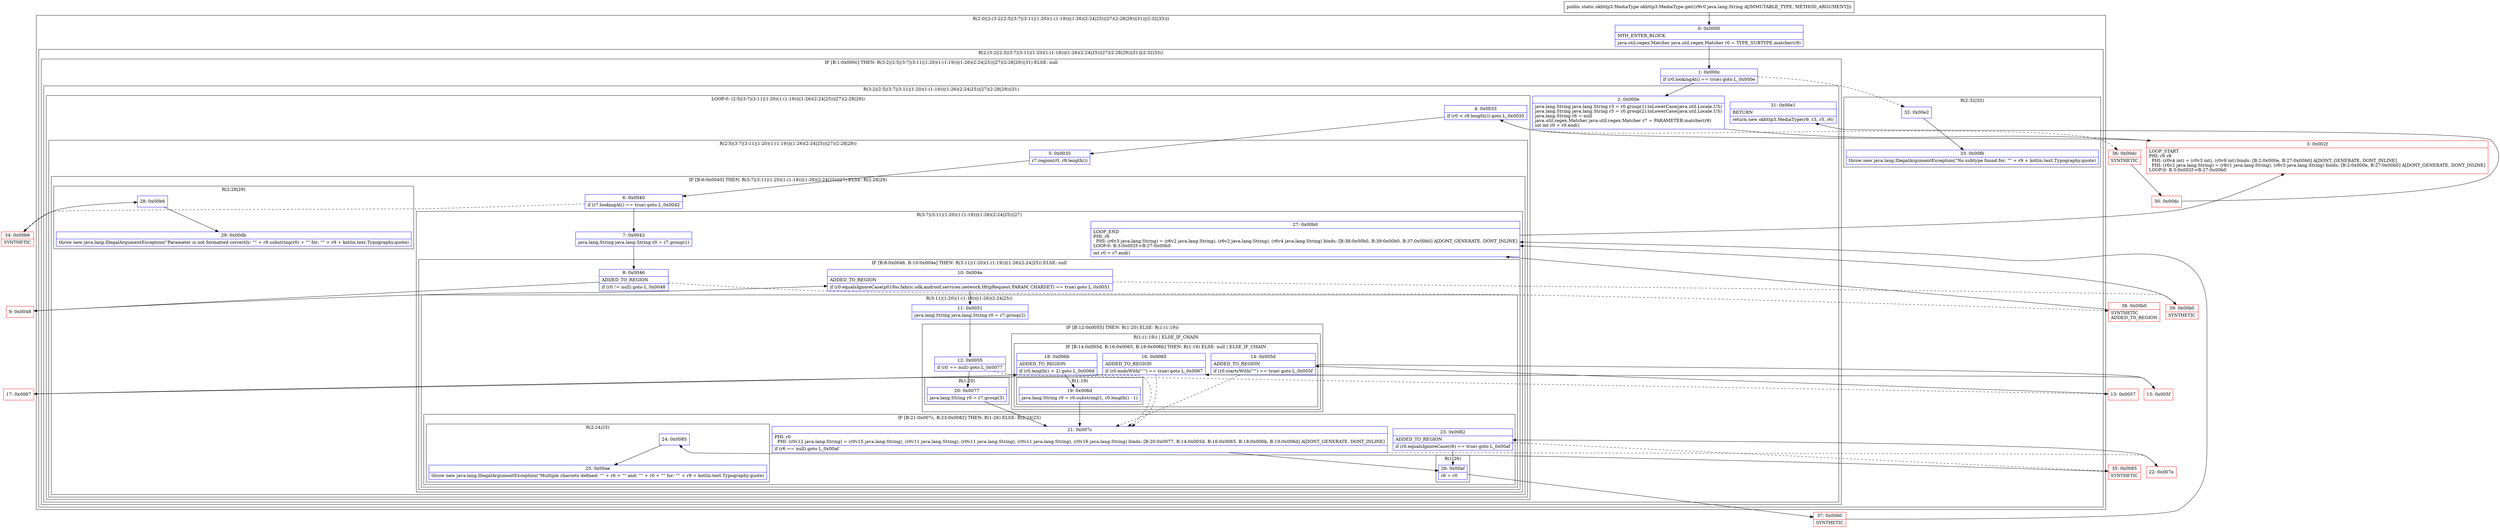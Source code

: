 digraph "CFG forokhttp3.MediaType.get(Ljava\/lang\/String;)Lokhttp3\/MediaType;" {
subgraph cluster_Region_1120355960 {
label = "R(2:0|(2:(3:2|(2:5|(3:7|(3:11|(1:20)(1:(1:19))|(1:26)(2:24|25))|27)(2:28|29))|31)|(2:32|33)))";
node [shape=record,color=blue];
Node_0 [shape=record,label="{0\:\ 0x0000|MTH_ENTER_BLOCK\l|java.util.regex.Matcher java.util.regex.Matcher r0 = TYPE_SUBTYPE.matcher(r9)\l}"];
subgraph cluster_Region_2097335842 {
label = "R(2:(3:2|(2:5|(3:7|(3:11|(1:20)(1:(1:19))|(1:26)(2:24|25))|27)(2:28|29))|31)|(2:32|33))";
node [shape=record,color=blue];
subgraph cluster_IfRegion_400707394 {
label = "IF [B:1:0x000c] THEN: R(3:2|(2:5|(3:7|(3:11|(1:20)(1:(1:19))|(1:26)(2:24|25))|27)(2:28|29))|31) ELSE: null";
node [shape=record,color=blue];
Node_1 [shape=record,label="{1\:\ 0x000c|if (r0.lookingAt() == true) goto L_0x000e\l}"];
subgraph cluster_Region_804991103 {
label = "R(3:2|(2:5|(3:7|(3:11|(1:20)(1:(1:19))|(1:26)(2:24|25))|27)(2:28|29))|31)";
node [shape=record,color=blue];
Node_2 [shape=record,label="{2\:\ 0x000e|java.lang.String java.lang.String r3 = r0.group(1).toLowerCase(java.util.Locale.US)\ljava.lang.String java.lang.String r5 = r0.group(2).toLowerCase(java.util.Locale.US)\ljava.lang.String r6 = null\ljava.util.regex.Matcher java.util.regex.Matcher r7 = PARAMETER.matcher(r9)\lint int r0 = r0.end()\l}"];
subgraph cluster_LoopRegion_48439587 {
label = "LOOP:0: (2:5|(3:7|(3:11|(1:20)(1:(1:19))|(1:26)(2:24|25))|27)(2:28|29))";
node [shape=record,color=blue];
Node_4 [shape=record,label="{4\:\ 0x0033|if (r0 \< r9.length()) goto L_0x0035\l}"];
subgraph cluster_Region_1697516771 {
label = "R(2:5|(3:7|(3:11|(1:20)(1:(1:19))|(1:26)(2:24|25))|27)(2:28|29))";
node [shape=record,color=blue];
Node_5 [shape=record,label="{5\:\ 0x0035|r7.region(r0, r9.length())\l}"];
subgraph cluster_IfRegion_56595216 {
label = "IF [B:6:0x0040] THEN: R(3:7|(3:11|(1:20)(1:(1:19))|(1:26)(2:24|25))|27) ELSE: R(2:28|29)";
node [shape=record,color=blue];
Node_6 [shape=record,label="{6\:\ 0x0040|if (r7.lookingAt() == true) goto L_0x0042\l}"];
subgraph cluster_Region_2126567978 {
label = "R(3:7|(3:11|(1:20)(1:(1:19))|(1:26)(2:24|25))|27)";
node [shape=record,color=blue];
Node_7 [shape=record,label="{7\:\ 0x0042|java.lang.String java.lang.String r0 = r7.group(1)\l}"];
subgraph cluster_IfRegion_797649848 {
label = "IF [B:8:0x0046, B:10:0x004e] THEN: R(3:11|(1:20)(1:(1:19))|(1:26)(2:24|25)) ELSE: null";
node [shape=record,color=blue];
Node_8 [shape=record,label="{8\:\ 0x0046|ADDED_TO_REGION\l|if (r0 != null) goto L_0x0048\l}"];
Node_10 [shape=record,label="{10\:\ 0x004e|ADDED_TO_REGION\l|if (r0.equalsIgnoreCase(p018io.fabric.sdk.android.services.network.HttpRequest.PARAM_CHARSET) == true) goto L_0x0051\l}"];
subgraph cluster_Region_1753721468 {
label = "R(3:11|(1:20)(1:(1:19))|(1:26)(2:24|25))";
node [shape=record,color=blue];
Node_11 [shape=record,label="{11\:\ 0x0051|java.lang.String java.lang.String r0 = r7.group(2)\l}"];
subgraph cluster_IfRegion_383205726 {
label = "IF [B:12:0x0055] THEN: R(1:20) ELSE: R(1:(1:19))";
node [shape=record,color=blue];
Node_12 [shape=record,label="{12\:\ 0x0055|if (r0 == null) goto L_0x0077\l}"];
subgraph cluster_Region_2111564443 {
label = "R(1:20)";
node [shape=record,color=blue];
Node_20 [shape=record,label="{20\:\ 0x0077|java.lang.String r0 = r7.group(3)\l}"];
}
subgraph cluster_Region_179741942 {
label = "R(1:(1:19)) | ELSE_IF_CHAIN\l";
node [shape=record,color=blue];
subgraph cluster_IfRegion_967068953 {
label = "IF [B:14:0x005d, B:16:0x0065, B:18:0x006b] THEN: R(1:19) ELSE: null | ELSE_IF_CHAIN\l";
node [shape=record,color=blue];
Node_14 [shape=record,label="{14\:\ 0x005d|ADDED_TO_REGION\l|if (r0.startsWith(\"'\") == true) goto L_0x005f\l}"];
Node_16 [shape=record,label="{16\:\ 0x0065|ADDED_TO_REGION\l|if (r0.endsWith(\"'\") == true) goto L_0x0067\l}"];
Node_18 [shape=record,label="{18\:\ 0x006b|ADDED_TO_REGION\l|if (r0.length() \> 2) goto L_0x006d\l}"];
subgraph cluster_Region_220627936 {
label = "R(1:19)";
node [shape=record,color=blue];
Node_19 [shape=record,label="{19\:\ 0x006d|java.lang.String r0 = r0.substring(1, r0.length() \- 1)\l}"];
}
}
}
}
subgraph cluster_IfRegion_373128186 {
label = "IF [B:21:0x007c, B:23:0x0082] THEN: R(1:26) ELSE: R(2:24|25)";
node [shape=record,color=blue];
Node_21 [shape=record,label="{21\:\ 0x007c|PHI: r0 \l  PHI: (r0v12 java.lang.String) = (r0v15 java.lang.String), (r0v11 java.lang.String), (r0v11 java.lang.String), (r0v11 java.lang.String), (r0v16 java.lang.String) binds: [B:20:0x0077, B:14:0x005d, B:16:0x0065, B:18:0x006b, B:19:0x006d] A[DONT_GENERATE, DONT_INLINE]\l|if (r6 == null) goto L_0x00af\l}"];
Node_23 [shape=record,label="{23\:\ 0x0082|ADDED_TO_REGION\l|if (r0.equalsIgnoreCase(r6) == true) goto L_0x00af\l}"];
subgraph cluster_Region_1857098962 {
label = "R(1:26)";
node [shape=record,color=blue];
Node_26 [shape=record,label="{26\:\ 0x00af|r6 = r0\l}"];
}
subgraph cluster_Region_329297440 {
label = "R(2:24|25)";
node [shape=record,color=blue];
Node_24 [shape=record,label="{24\:\ 0x0085}"];
Node_25 [shape=record,label="{25\:\ 0x00ae|throw new java.lang.IllegalArgumentException(\"Multiple charsets defined: \"\" + r6 + \"\" and: \"\" + r0 + \"\" for: \"\" + r9 + kotlin.text.Typography.quote)\l}"];
}
}
}
}
Node_27 [shape=record,label="{27\:\ 0x00b0|LOOP_END\lPHI: r6 \l  PHI: (r6v3 java.lang.String) = (r6v2 java.lang.String), (r6v2 java.lang.String), (r6v4 java.lang.String) binds: [B:38:0x00b0, B:39:0x00b0, B:37:0x00b0] A[DONT_GENERATE, DONT_INLINE]\lLOOP:0: B:3:0x002f\-\>B:27:0x00b0\l|int r0 = r7.end()\l}"];
}
subgraph cluster_Region_2055912159 {
label = "R(2:28|29)";
node [shape=record,color=blue];
Node_28 [shape=record,label="{28\:\ 0x00b6}"];
Node_29 [shape=record,label="{29\:\ 0x00db|throw new java.lang.IllegalArgumentException(\"Parameter is not formatted correctly: \"\" + r9.substring(r0) + \"\" for: \"\" + r9 + kotlin.text.Typography.quote)\l}"];
}
}
}
}
Node_31 [shape=record,label="{31\:\ 0x00e1|RETURN\l|return new okhttp3.MediaType(r9, r3, r5, r6)\l}"];
}
}
subgraph cluster_Region_1558332244 {
label = "R(2:32|33)";
node [shape=record,color=blue];
Node_32 [shape=record,label="{32\:\ 0x00e2}"];
Node_33 [shape=record,label="{33\:\ 0x00fb|throw new java.lang.IllegalArgumentException(\"No subtype found for: \"\" + r9 + kotlin.text.Typography.quote)\l}"];
}
}
}
Node_3 [shape=record,color=red,label="{3\:\ 0x002f|LOOP_START\lPHI: r0 r6 \l  PHI: (r0v4 int) = (r0v3 int), (r0v9 int) binds: [B:2:0x000e, B:27:0x00b0] A[DONT_GENERATE, DONT_INLINE]\l  PHI: (r6v2 java.lang.String) = (r6v1 java.lang.String), (r6v3 java.lang.String) binds: [B:2:0x000e, B:27:0x00b0] A[DONT_GENERATE, DONT_INLINE]\lLOOP:0: B:3:0x002f\-\>B:27:0x00b0\l}"];
Node_9 [shape=record,color=red,label="{9\:\ 0x0048}"];
Node_13 [shape=record,color=red,label="{13\:\ 0x0057}"];
Node_15 [shape=record,color=red,label="{15\:\ 0x005f}"];
Node_17 [shape=record,color=red,label="{17\:\ 0x0067}"];
Node_22 [shape=record,color=red,label="{22\:\ 0x007e}"];
Node_30 [shape=record,color=red,label="{30\:\ 0x00dc}"];
Node_34 [shape=record,color=red,label="{34\:\ 0x00b6|SYNTHETIC\l}"];
Node_35 [shape=record,color=red,label="{35\:\ 0x0085|SYNTHETIC\l}"];
Node_36 [shape=record,color=red,label="{36\:\ 0x00dc|SYNTHETIC\l}"];
Node_37 [shape=record,color=red,label="{37\:\ 0x00b0|SYNTHETIC\l}"];
Node_38 [shape=record,color=red,label="{38\:\ 0x00b0|SYNTHETIC\lADDED_TO_REGION\l}"];
Node_39 [shape=record,color=red,label="{39\:\ 0x00b0|SYNTHETIC\l}"];
MethodNode[shape=record,label="{public static okhttp3.MediaType okhttp3.MediaType.get((r9v0 java.lang.String A[IMMUTABLE_TYPE, METHOD_ARGUMENT])) }"];
MethodNode -> Node_0;
Node_0 -> Node_1;
Node_1 -> Node_2;
Node_1 -> Node_32[style=dashed];
Node_2 -> Node_3;
Node_4 -> Node_5;
Node_4 -> Node_36[style=dashed];
Node_5 -> Node_6;
Node_6 -> Node_7;
Node_6 -> Node_34[style=dashed];
Node_7 -> Node_8;
Node_8 -> Node_9;
Node_8 -> Node_38[style=dashed];
Node_10 -> Node_11;
Node_10 -> Node_39[style=dashed];
Node_11 -> Node_12;
Node_12 -> Node_13[style=dashed];
Node_12 -> Node_20;
Node_20 -> Node_21;
Node_14 -> Node_15;
Node_14 -> Node_21[style=dashed];
Node_16 -> Node_17;
Node_16 -> Node_21[style=dashed];
Node_18 -> Node_19;
Node_18 -> Node_21[style=dashed];
Node_19 -> Node_21;
Node_21 -> Node_22[style=dashed];
Node_21 -> Node_26;
Node_23 -> Node_26;
Node_23 -> Node_35[style=dashed];
Node_26 -> Node_37;
Node_24 -> Node_25;
Node_27 -> Node_3;
Node_28 -> Node_29;
Node_32 -> Node_33;
Node_3 -> Node_4;
Node_9 -> Node_10;
Node_13 -> Node_14;
Node_15 -> Node_16;
Node_17 -> Node_18;
Node_22 -> Node_23;
Node_30 -> Node_31;
Node_34 -> Node_28;
Node_35 -> Node_24;
Node_36 -> Node_30;
Node_37 -> Node_27;
Node_38 -> Node_27;
Node_39 -> Node_27;
}

